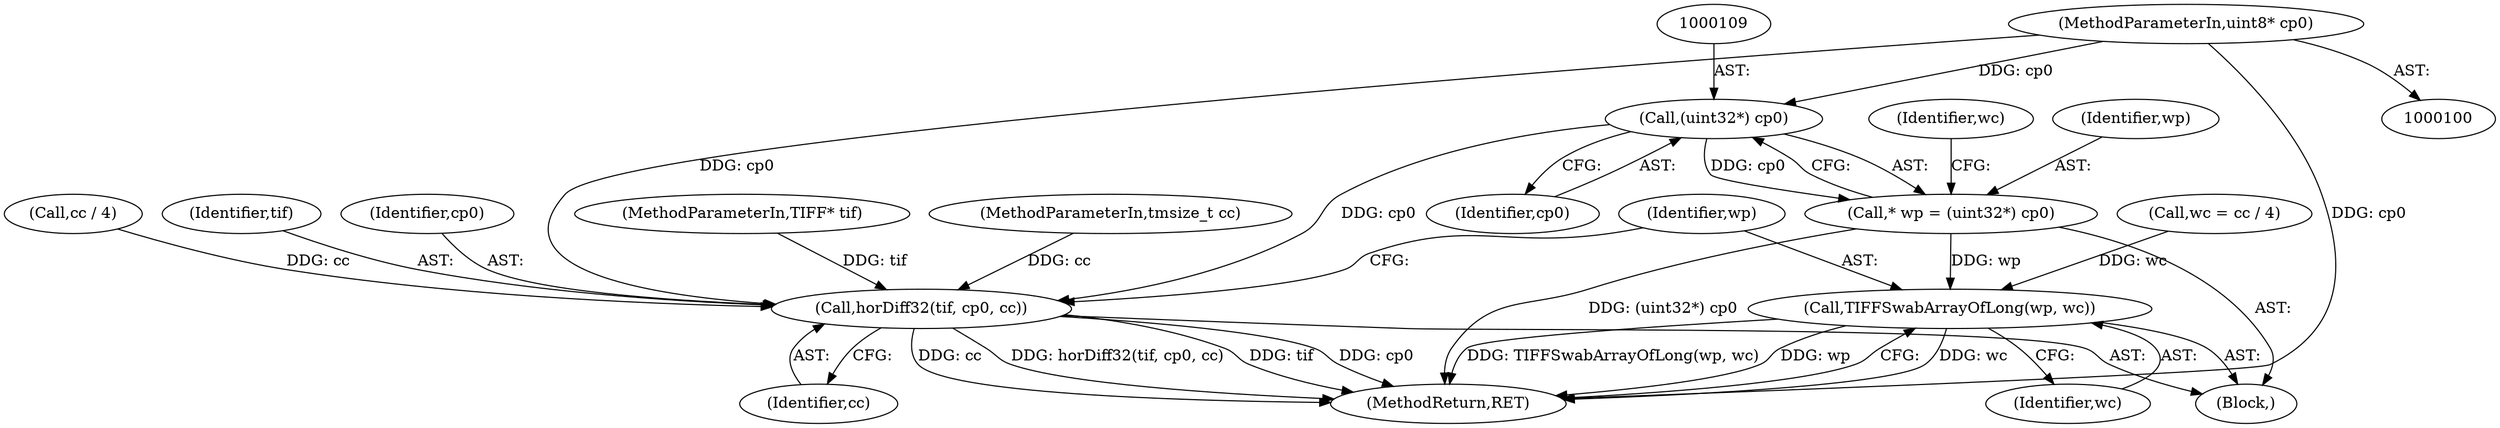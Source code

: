 digraph "1_libtiff_3ca657a8793dd011bf869695d72ad31c779c3cc1_14@pointer" {
"1000102" [label="(MethodParameterIn,uint8* cp0)"];
"1000108" [label="(Call,(uint32*) cp0)"];
"1000106" [label="(Call,* wp = (uint32*) cp0)"];
"1000121" [label="(Call,TIFFSwabArrayOfLong(wp, wc))"];
"1000117" [label="(Call,horDiff32(tif, cp0, cc))"];
"1000108" [label="(Call,(uint32*) cp0)"];
"1000112" [label="(Call,wc = cc / 4)"];
"1000114" [label="(Call,cc / 4)"];
"1000124" [label="(MethodReturn,RET)"];
"1000107" [label="(Identifier,wp)"];
"1000118" [label="(Identifier,tif)"];
"1000102" [label="(MethodParameterIn,uint8* cp0)"];
"1000110" [label="(Identifier,cp0)"];
"1000106" [label="(Call,* wp = (uint32*) cp0)"];
"1000119" [label="(Identifier,cp0)"];
"1000101" [label="(MethodParameterIn,TIFF* tif)"];
"1000117" [label="(Call,horDiff32(tif, cp0, cc))"];
"1000123" [label="(Identifier,wc)"];
"1000122" [label="(Identifier,wp)"];
"1000104" [label="(Block,)"];
"1000103" [label="(MethodParameterIn,tmsize_t cc)"];
"1000121" [label="(Call,TIFFSwabArrayOfLong(wp, wc))"];
"1000113" [label="(Identifier,wc)"];
"1000120" [label="(Identifier,cc)"];
"1000102" -> "1000100"  [label="AST: "];
"1000102" -> "1000124"  [label="DDG: cp0"];
"1000102" -> "1000108"  [label="DDG: cp0"];
"1000102" -> "1000117"  [label="DDG: cp0"];
"1000108" -> "1000106"  [label="AST: "];
"1000108" -> "1000110"  [label="CFG: "];
"1000109" -> "1000108"  [label="AST: "];
"1000110" -> "1000108"  [label="AST: "];
"1000106" -> "1000108"  [label="CFG: "];
"1000108" -> "1000106"  [label="DDG: cp0"];
"1000108" -> "1000117"  [label="DDG: cp0"];
"1000106" -> "1000104"  [label="AST: "];
"1000107" -> "1000106"  [label="AST: "];
"1000113" -> "1000106"  [label="CFG: "];
"1000106" -> "1000124"  [label="DDG: (uint32*) cp0"];
"1000106" -> "1000121"  [label="DDG: wp"];
"1000121" -> "1000104"  [label="AST: "];
"1000121" -> "1000123"  [label="CFG: "];
"1000122" -> "1000121"  [label="AST: "];
"1000123" -> "1000121"  [label="AST: "];
"1000124" -> "1000121"  [label="CFG: "];
"1000121" -> "1000124"  [label="DDG: wc"];
"1000121" -> "1000124"  [label="DDG: TIFFSwabArrayOfLong(wp, wc)"];
"1000121" -> "1000124"  [label="DDG: wp"];
"1000112" -> "1000121"  [label="DDG: wc"];
"1000117" -> "1000104"  [label="AST: "];
"1000117" -> "1000120"  [label="CFG: "];
"1000118" -> "1000117"  [label="AST: "];
"1000119" -> "1000117"  [label="AST: "];
"1000120" -> "1000117"  [label="AST: "];
"1000122" -> "1000117"  [label="CFG: "];
"1000117" -> "1000124"  [label="DDG: horDiff32(tif, cp0, cc)"];
"1000117" -> "1000124"  [label="DDG: tif"];
"1000117" -> "1000124"  [label="DDG: cp0"];
"1000117" -> "1000124"  [label="DDG: cc"];
"1000101" -> "1000117"  [label="DDG: tif"];
"1000114" -> "1000117"  [label="DDG: cc"];
"1000103" -> "1000117"  [label="DDG: cc"];
}
